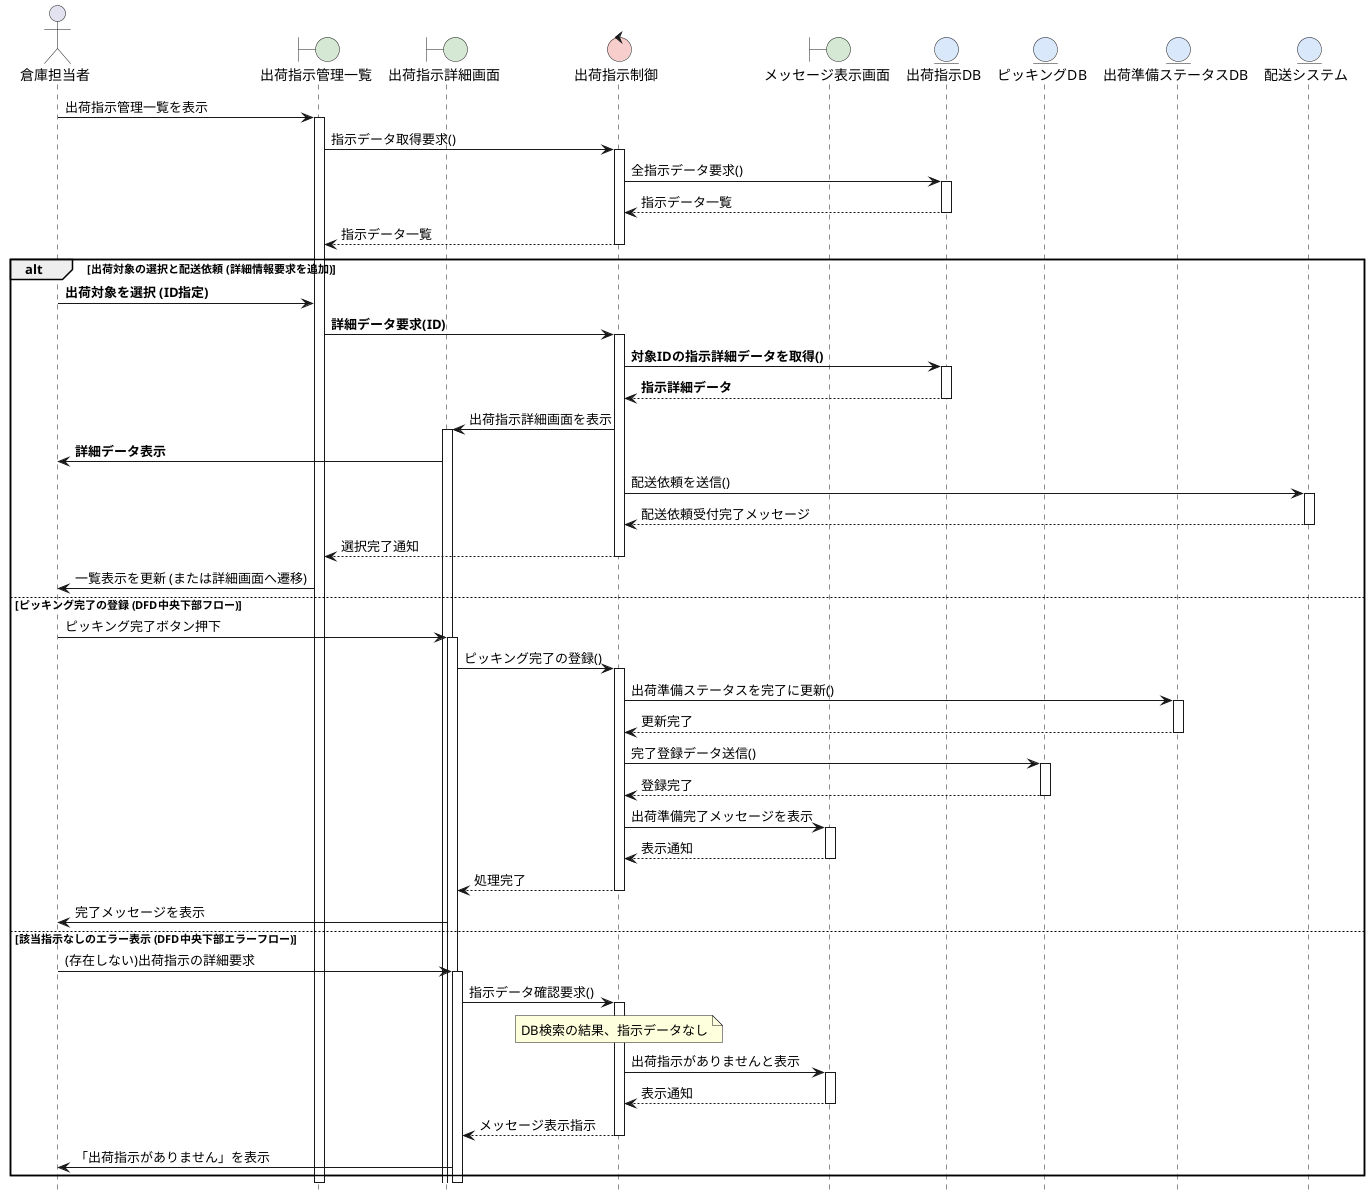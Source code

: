 @startuml 倉庫・出荷管理システム_統合シーケンス図_V2_メソッド修正
hide footbox
' スタイル設定
skinparam boundaryBackgroundColor #D5E8D4
skinparam controlBackgroundColor #F8CECC
skinparam entityBackgroundColor #DAE8FC

' オブジェクト定義 (DFDより)
actor 倉庫担当者 as Staff
boundary 出荷指示管理一覧 as ListScreen
boundary 出荷指示詳細画面 as DetailScreen
control 出荷指示制御 as Control
boundary メッセージ表示画面 as MessageScreen
entity 出荷指示DB as SiDB
entity ピッキングDB as PickingDB
entity 出荷準備ステータスDB as StatusDB
entity 配送システム as DeliverySystem

' 1. 倉庫担当者が一覧画面を操作し、データ取得
Staff -> ListScreen: 出荷指示管理一覧を表示
activate ListScreen
ListScreen -> Control: 指示データ取得要求()
activate Control
Control -> SiDB: 全指示データ要求()
activate SiDB
SiDB --> Control: 指示データ一覧
deactivate SiDB
Control --> ListScreen: 指示データ一覧
deactivate Control

' 2. 倉庫担当者の操作分岐
alt 出荷対象の選択と配送依頼 (詳細情報要求を追加)
    Staff -> ListScreen: **出荷対象を選択 (ID指定)**
    ListScreen -> Control: **詳細データ要求(ID)**
    activate Control

'【追加・修正箇所】詳細データの取得
    Control -> SiDB: **対象IDの指示詳細データを取得()**
    activate SiDB
    SiDB --> Control: **指示詳細データ**
    deactivate SiDB

' DFDのメッセージ「出荷対象の選択要求」に相当する処理
    Control -> DetailScreen: 出荷指示詳細画面を表示
    activate DetailScreen
    DetailScreen -> Staff: **詳細データ表示**
    
  ' DFDのメッセージ「配送依頼を送信」に相当する処理
    Control -> DeliverySystem: 配送依頼を送信()
    activate DeliverySystem
    DeliverySystem --> Control: 配送依頼受付完了メッセージ
    deactivate DeliverySystem
      Control --> ListScreen: 選択完了通知
    deactivate Control
    ListScreen -> Staff: 一覧表示を更新 (または詳細画面へ遷移)
    
else ピッキング完了の登録 (DFD中央下部フロー)
    Staff -> DetailScreen: ピッキング完了ボタン押下
    activate DetailScreen
    DetailScreen -> Control: ピッキング完了の登録()
    activate Control
    
'データベースの更      
    Control -> StatusDB: 出荷準備ステータスを完了に更新()
    activate StatusDB
    StatusDB --> Control: 更新完了
    deactivate StatusDB
    
    Control -> PickingDB: 完了登録データ送信()
    activate PickingDB
    PickingDB --> Control: 登録完了
    deactivate PickingDB
    
'完了メッセージの表示
    Control -> MessageScreen: 出荷準備完了メッセージを表示
    activate MessageScreen
    MessageScreen --> Control: 表示通知
    deactivate MessageScreen
    
    Control --> DetailScreen: 処理完了
    deactivate Control
    DetailScreen -> Staff: 完了メッセージを表示
    
else 該当指示なしのエラー表示 (DFD中央下部エラーフロー)
    Staff -> DetailScreen: (存在しない)出荷指示の詳細要求
    activate DetailScreen
    DetailScreen -> Control: 指示データ確認要求()
    activate Control
    
    Note over Control: DB検索の結果、指示データなし
    Control -> MessageScreen: 出荷指示がありませんと表示
    activate MessageScreen
    MessageScreen --> Control: 表示通知
    deactivate MessageScreen
    
    Control --> DetailScreen: メッセージ表示指示
    deactivate Control
    DetailScreen -> Staff: 「出荷指示がありません」を表示
end

deactivate DetailScreen
deactivate ListScreen

@end   